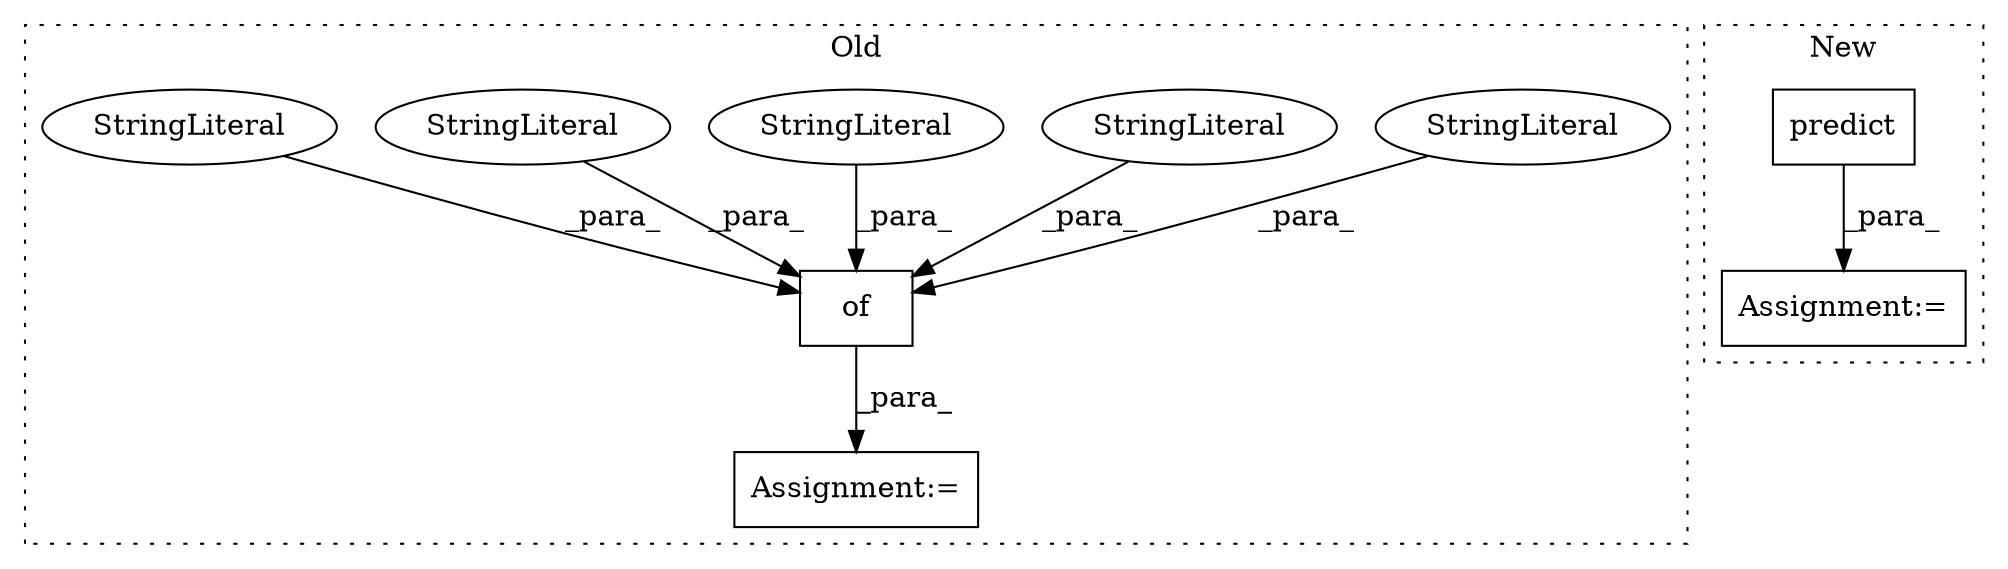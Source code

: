 digraph G {
subgraph cluster0 {
1 [label="of" a="32" s="2843,2940" l="3,1" shape="box"];
3 [label="Assignment:=" a="7" s="2967" l="1" shape="box"];
4 [label="StringLiteral" a="45" s="2862" l="13" shape="ellipse"];
6 [label="StringLiteral" a="45" s="2885" l="10" shape="ellipse"];
7 [label="StringLiteral" a="45" s="2919" l="11" shape="ellipse"];
8 [label="StringLiteral" a="45" s="2846" l="8" shape="ellipse"];
9 [label="StringLiteral" a="45" s="2905" l="8" shape="ellipse"];
label = "Old";
style="dotted";
}
subgraph cluster1 {
2 [label="predict" a="32" s="2686,2782" l="8,1" shape="box"];
5 [label="Assignment:=" a="7" s="2679" l="1" shape="box"];
label = "New";
style="dotted";
}
1 -> 3 [label="_para_"];
2 -> 5 [label="_para_"];
4 -> 1 [label="_para_"];
6 -> 1 [label="_para_"];
7 -> 1 [label="_para_"];
8 -> 1 [label="_para_"];
9 -> 1 [label="_para_"];
}